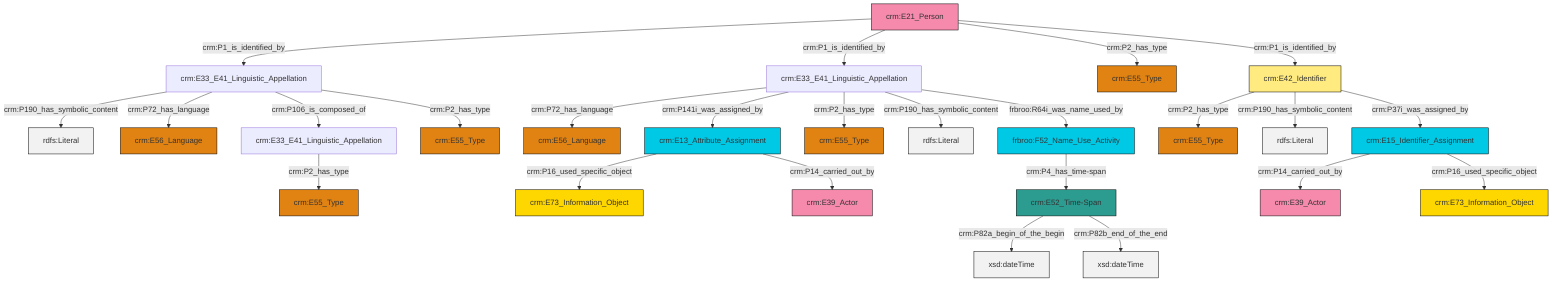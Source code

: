 graph TD
classDef Literal fill:#f2f2f2,stroke:#000000;
classDef CRM_Entity fill:#FFFFFF,stroke:#000000;
classDef Temporal_Entity fill:#00C9E6, stroke:#000000;
classDef Type fill:#E18312, stroke:#000000;
classDef Time-Span fill:#2C9C91, stroke:#000000;
classDef Appellation fill:#FFEB7F, stroke:#000000;
classDef Place fill:#008836, stroke:#000000;
classDef Persistent_Item fill:#B266B2, stroke:#000000;
classDef Conceptual_Object fill:#FFD700, stroke:#000000;
classDef Physical_Thing fill:#D2B48C, stroke:#000000;
classDef Actor fill:#f58aad, stroke:#000000;
classDef PC_Classes fill:#4ce600, stroke:#000000;
classDef Multi fill:#cccccc,stroke:#000000;

2["crm:E15_Identifier_Assignment"]:::Temporal_Entity -->|crm:P14_carried_out_by| 3["crm:E39_Actor"]:::Actor
6["crm:E33_E41_Linguistic_Appellation"]:::Default -->|crm:P72_has_language| 4["crm:E56_Language"]:::Type
6["crm:E33_E41_Linguistic_Appellation"]:::Default -->|crm:P141i_was_assigned_by| 11["crm:E13_Attribute_Assignment"]:::Temporal_Entity
9["crm:E42_Identifier"]:::Appellation -->|crm:P2_has_type| 16["crm:E55_Type"]:::Type
9["crm:E42_Identifier"]:::Appellation -->|crm:P190_has_symbolic_content| 18[rdfs:Literal]:::Literal
6["crm:E33_E41_Linguistic_Appellation"]:::Default -->|crm:P2_has_type| 19["crm:E55_Type"]:::Type
12["crm:E33_E41_Linguistic_Appellation"]:::Default -->|crm:P190_has_symbolic_content| 20[rdfs:Literal]:::Literal
2["crm:E15_Identifier_Assignment"]:::Temporal_Entity -->|crm:P16_used_specific_object| 21["crm:E73_Information_Object"]:::Conceptual_Object
0["crm:E21_Person"]:::Actor -->|crm:P1_is_identified_by| 12["crm:E33_E41_Linguistic_Appellation"]:::Default
11["crm:E13_Attribute_Assignment"]:::Temporal_Entity -->|crm:P16_used_specific_object| 26["crm:E73_Information_Object"]:::Conceptual_Object
0["crm:E21_Person"]:::Actor -->|crm:P1_is_identified_by| 6["crm:E33_E41_Linguistic_Appellation"]:::Default
12["crm:E33_E41_Linguistic_Appellation"]:::Default -->|crm:P72_has_language| 30["crm:E56_Language"]:::Type
0["crm:E21_Person"]:::Actor -->|crm:P2_has_type| 7["crm:E55_Type"]:::Type
12["crm:E33_E41_Linguistic_Appellation"]:::Default -->|crm:P106_is_composed_of| 31["crm:E33_E41_Linguistic_Appellation"]:::Default
27["crm:E52_Time-Span"]:::Time-Span -->|crm:P82a_begin_of_the_begin| 35[xsd:dateTime]:::Literal
12["crm:E33_E41_Linguistic_Appellation"]:::Default -->|crm:P2_has_type| 14["crm:E55_Type"]:::Type
9["crm:E42_Identifier"]:::Appellation -->|crm:P37i_was_assigned_by| 2["crm:E15_Identifier_Assignment"]:::Temporal_Entity
11["crm:E13_Attribute_Assignment"]:::Temporal_Entity -->|crm:P14_carried_out_by| 22["crm:E39_Actor"]:::Actor
31["crm:E33_E41_Linguistic_Appellation"]:::Default -->|crm:P2_has_type| 33["crm:E55_Type"]:::Type
6["crm:E33_E41_Linguistic_Appellation"]:::Default -->|crm:P190_has_symbolic_content| 39[rdfs:Literal]:::Literal
27["crm:E52_Time-Span"]:::Time-Span -->|crm:P82b_end_of_the_end| 40[xsd:dateTime]:::Literal
37["frbroo:F52_Name_Use_Activity"]:::Temporal_Entity -->|crm:P4_has_time-span| 27["crm:E52_Time-Span"]:::Time-Span
0["crm:E21_Person"]:::Actor -->|crm:P1_is_identified_by| 9["crm:E42_Identifier"]:::Appellation
6["crm:E33_E41_Linguistic_Appellation"]:::Default -->|frbroo:R64i_was_name_used_by| 37["frbroo:F52_Name_Use_Activity"]:::Temporal_Entity